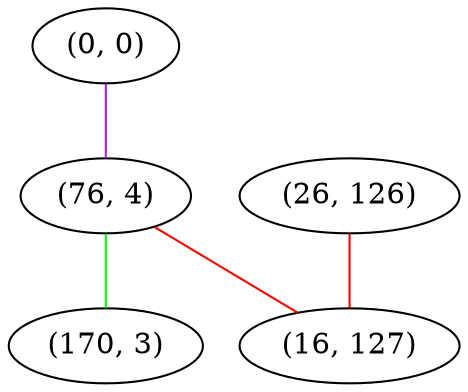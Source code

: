 graph "" {
"(0, 0)";
"(76, 4)";
"(26, 126)";
"(170, 3)";
"(16, 127)";
"(0, 0)" -- "(76, 4)"  [color=purple, key=0, weight=4];
"(76, 4)" -- "(170, 3)"  [color=green, key=0, weight=2];
"(76, 4)" -- "(16, 127)"  [color=red, key=0, weight=1];
"(26, 126)" -- "(16, 127)"  [color=red, key=0, weight=1];
}
